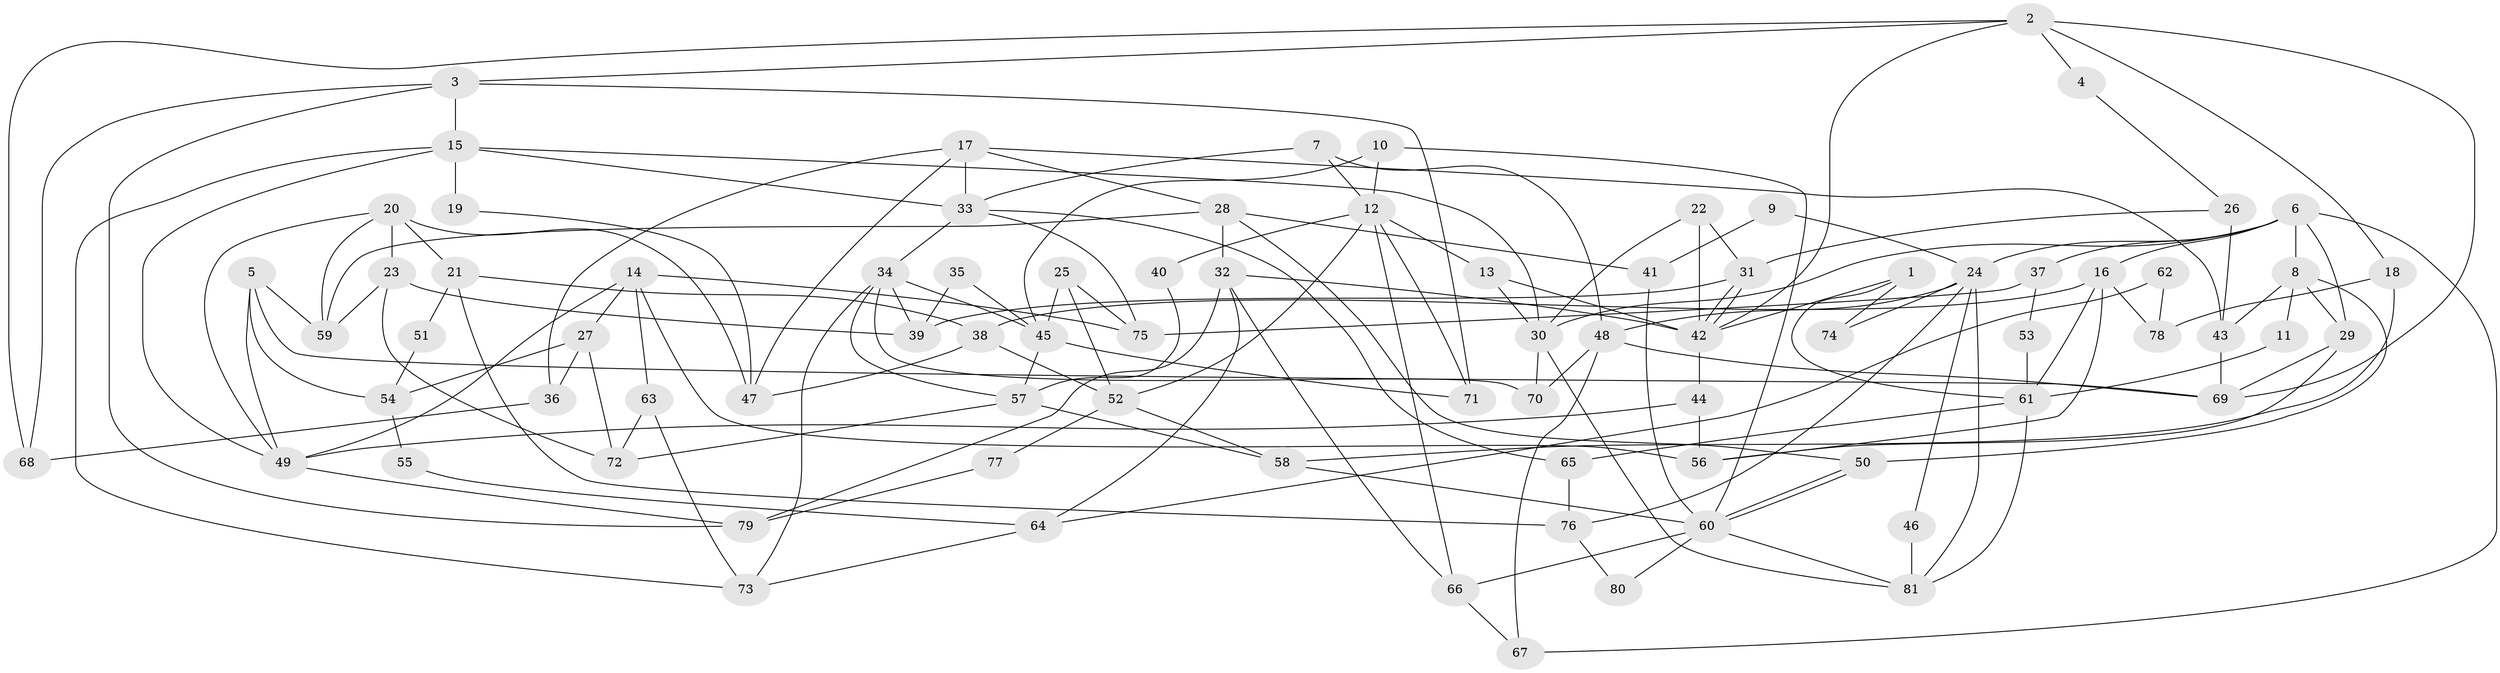 // coarse degree distribution, {8: 0.06060606060606061, 4: 0.24242424242424243, 12: 0.030303030303030304, 11: 0.06060606060606061, 10: 0.030303030303030304, 3: 0.15151515151515152, 6: 0.06060606060606061, 7: 0.06060606060606061, 9: 0.06060606060606061, 5: 0.09090909090909091, 2: 0.15151515151515152}
// Generated by graph-tools (version 1.1) at 2025/50/03/04/25 22:50:49]
// undirected, 81 vertices, 162 edges
graph export_dot {
  node [color=gray90,style=filled];
  1;
  2;
  3;
  4;
  5;
  6;
  7;
  8;
  9;
  10;
  11;
  12;
  13;
  14;
  15;
  16;
  17;
  18;
  19;
  20;
  21;
  22;
  23;
  24;
  25;
  26;
  27;
  28;
  29;
  30;
  31;
  32;
  33;
  34;
  35;
  36;
  37;
  38;
  39;
  40;
  41;
  42;
  43;
  44;
  45;
  46;
  47;
  48;
  49;
  50;
  51;
  52;
  53;
  54;
  55;
  56;
  57;
  58;
  59;
  60;
  61;
  62;
  63;
  64;
  65;
  66;
  67;
  68;
  69;
  70;
  71;
  72;
  73;
  74;
  75;
  76;
  77;
  78;
  79;
  80;
  81;
  1 -- 61;
  1 -- 42;
  1 -- 74;
  2 -- 3;
  2 -- 42;
  2 -- 4;
  2 -- 18;
  2 -- 68;
  2 -- 69;
  3 -- 15;
  3 -- 79;
  3 -- 68;
  3 -- 71;
  4 -- 26;
  5 -- 49;
  5 -- 69;
  5 -- 54;
  5 -- 59;
  6 -- 24;
  6 -- 30;
  6 -- 8;
  6 -- 16;
  6 -- 29;
  6 -- 37;
  6 -- 67;
  7 -- 48;
  7 -- 33;
  7 -- 12;
  8 -- 29;
  8 -- 11;
  8 -- 43;
  8 -- 50;
  9 -- 24;
  9 -- 41;
  10 -- 45;
  10 -- 60;
  10 -- 12;
  11 -- 61;
  12 -- 13;
  12 -- 40;
  12 -- 52;
  12 -- 66;
  12 -- 71;
  13 -- 42;
  13 -- 30;
  14 -- 75;
  14 -- 56;
  14 -- 27;
  14 -- 49;
  14 -- 63;
  15 -- 73;
  15 -- 49;
  15 -- 19;
  15 -- 30;
  15 -- 33;
  16 -- 38;
  16 -- 56;
  16 -- 61;
  16 -- 78;
  17 -- 36;
  17 -- 43;
  17 -- 28;
  17 -- 33;
  17 -- 47;
  18 -- 58;
  18 -- 78;
  19 -- 47;
  20 -- 49;
  20 -- 59;
  20 -- 21;
  20 -- 23;
  20 -- 47;
  21 -- 76;
  21 -- 38;
  21 -- 51;
  22 -- 30;
  22 -- 42;
  22 -- 31;
  23 -- 59;
  23 -- 39;
  23 -- 72;
  24 -- 81;
  24 -- 48;
  24 -- 46;
  24 -- 74;
  24 -- 76;
  25 -- 45;
  25 -- 52;
  25 -- 75;
  26 -- 43;
  26 -- 31;
  27 -- 72;
  27 -- 36;
  27 -- 54;
  28 -- 50;
  28 -- 32;
  28 -- 41;
  28 -- 59;
  29 -- 69;
  29 -- 56;
  30 -- 70;
  30 -- 81;
  31 -- 42;
  31 -- 42;
  31 -- 39;
  32 -- 66;
  32 -- 42;
  32 -- 64;
  32 -- 79;
  33 -- 34;
  33 -- 65;
  33 -- 75;
  34 -- 39;
  34 -- 45;
  34 -- 57;
  34 -- 70;
  34 -- 73;
  35 -- 45;
  35 -- 39;
  36 -- 68;
  37 -- 75;
  37 -- 53;
  38 -- 47;
  38 -- 52;
  40 -- 57;
  41 -- 60;
  42 -- 44;
  43 -- 69;
  44 -- 56;
  44 -- 49;
  45 -- 71;
  45 -- 57;
  46 -- 81;
  48 -- 70;
  48 -- 67;
  48 -- 69;
  49 -- 79;
  50 -- 60;
  50 -- 60;
  51 -- 54;
  52 -- 58;
  52 -- 77;
  53 -- 61;
  54 -- 55;
  55 -- 64;
  57 -- 58;
  57 -- 72;
  58 -- 60;
  60 -- 66;
  60 -- 80;
  60 -- 81;
  61 -- 81;
  61 -- 65;
  62 -- 78;
  62 -- 64;
  63 -- 72;
  63 -- 73;
  64 -- 73;
  65 -- 76;
  66 -- 67;
  76 -- 80;
  77 -- 79;
}
